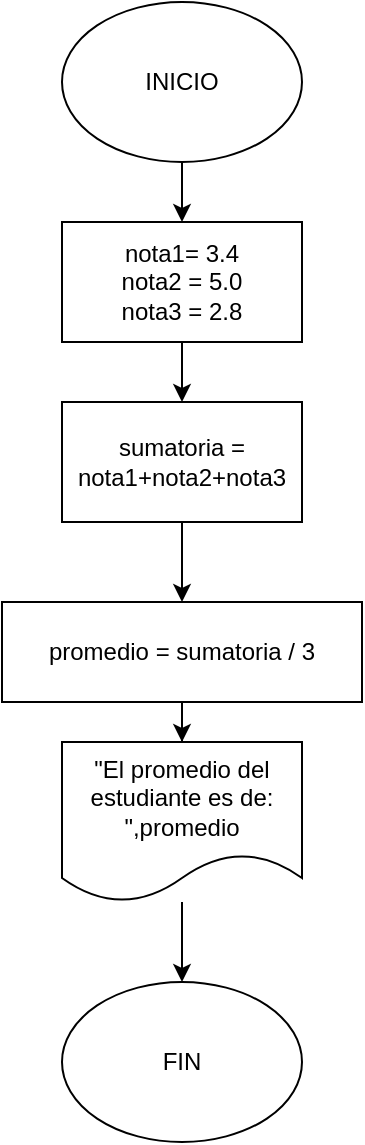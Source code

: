 <mxfile version="23.1.3" type="github">
  <diagram id="C5RBs43oDa-KdzZeNtuy" name="Page-1">
    <mxGraphModel dx="955" dy="594" grid="1" gridSize="10" guides="1" tooltips="1" connect="1" arrows="1" fold="1" page="1" pageScale="1" pageWidth="827" pageHeight="1169" math="0" shadow="0">
      <root>
        <mxCell id="WIyWlLk6GJQsqaUBKTNV-0" />
        <mxCell id="WIyWlLk6GJQsqaUBKTNV-1" parent="WIyWlLk6GJQsqaUBKTNV-0" />
        <mxCell id="JD8BXaLGLVg75iJrpQFl-4" value="" style="edgeStyle=orthogonalEdgeStyle;rounded=0;orthogonalLoop=1;jettySize=auto;html=1;" edge="1" parent="WIyWlLk6GJQsqaUBKTNV-1" source="JD8BXaLGLVg75iJrpQFl-0" target="JD8BXaLGLVg75iJrpQFl-2">
          <mxGeometry relative="1" as="geometry" />
        </mxCell>
        <mxCell id="JD8BXaLGLVg75iJrpQFl-0" value="INICIO" style="ellipse;whiteSpace=wrap;html=1;" vertex="1" parent="WIyWlLk6GJQsqaUBKTNV-1">
          <mxGeometry x="250" y="10" width="120" height="80" as="geometry" />
        </mxCell>
        <mxCell id="JD8BXaLGLVg75iJrpQFl-1" value="FIN" style="ellipse;whiteSpace=wrap;html=1;" vertex="1" parent="WIyWlLk6GJQsqaUBKTNV-1">
          <mxGeometry x="250" y="500" width="120" height="80" as="geometry" />
        </mxCell>
        <mxCell id="JD8BXaLGLVg75iJrpQFl-9" value="" style="edgeStyle=orthogonalEdgeStyle;rounded=0;orthogonalLoop=1;jettySize=auto;html=1;" edge="1" parent="WIyWlLk6GJQsqaUBKTNV-1" source="JD8BXaLGLVg75iJrpQFl-2" target="JD8BXaLGLVg75iJrpQFl-5">
          <mxGeometry relative="1" as="geometry" />
        </mxCell>
        <mxCell id="JD8BXaLGLVg75iJrpQFl-2" value="nota1= 3.4&lt;br&gt;nota2 = 5.0&lt;br&gt;nota3 = 2.8" style="rounded=0;whiteSpace=wrap;html=1;" vertex="1" parent="WIyWlLk6GJQsqaUBKTNV-1">
          <mxGeometry x="250" y="120" width="120" height="60" as="geometry" />
        </mxCell>
        <mxCell id="JD8BXaLGLVg75iJrpQFl-10" value="" style="edgeStyle=orthogonalEdgeStyle;rounded=0;orthogonalLoop=1;jettySize=auto;html=1;" edge="1" parent="WIyWlLk6GJQsqaUBKTNV-1" source="JD8BXaLGLVg75iJrpQFl-5" target="JD8BXaLGLVg75iJrpQFl-6">
          <mxGeometry relative="1" as="geometry" />
        </mxCell>
        <mxCell id="JD8BXaLGLVg75iJrpQFl-5" value="sumatoria = nota1+nota2+nota3" style="rounded=0;whiteSpace=wrap;html=1;" vertex="1" parent="WIyWlLk6GJQsqaUBKTNV-1">
          <mxGeometry x="250" y="210" width="120" height="60" as="geometry" />
        </mxCell>
        <mxCell id="JD8BXaLGLVg75iJrpQFl-12" value="" style="edgeStyle=orthogonalEdgeStyle;rounded=0;orthogonalLoop=1;jettySize=auto;html=1;" edge="1" parent="WIyWlLk6GJQsqaUBKTNV-1" source="JD8BXaLGLVg75iJrpQFl-6" target="JD8BXaLGLVg75iJrpQFl-11">
          <mxGeometry relative="1" as="geometry" />
        </mxCell>
        <mxCell id="JD8BXaLGLVg75iJrpQFl-6" value="promedio = sumatoria / 3" style="rounded=0;whiteSpace=wrap;html=1;" vertex="1" parent="WIyWlLk6GJQsqaUBKTNV-1">
          <mxGeometry x="220" y="310" width="180" height="50" as="geometry" />
        </mxCell>
        <mxCell id="JD8BXaLGLVg75iJrpQFl-13" value="" style="edgeStyle=orthogonalEdgeStyle;rounded=0;orthogonalLoop=1;jettySize=auto;html=1;" edge="1" parent="WIyWlLk6GJQsqaUBKTNV-1" source="JD8BXaLGLVg75iJrpQFl-11" target="JD8BXaLGLVg75iJrpQFl-1">
          <mxGeometry relative="1" as="geometry" />
        </mxCell>
        <mxCell id="JD8BXaLGLVg75iJrpQFl-11" value="&quot;El promedio del estudiante es de: &quot;,promedio" style="shape=document;whiteSpace=wrap;html=1;boundedLbl=1;" vertex="1" parent="WIyWlLk6GJQsqaUBKTNV-1">
          <mxGeometry x="250" y="380" width="120" height="80" as="geometry" />
        </mxCell>
      </root>
    </mxGraphModel>
  </diagram>
</mxfile>
